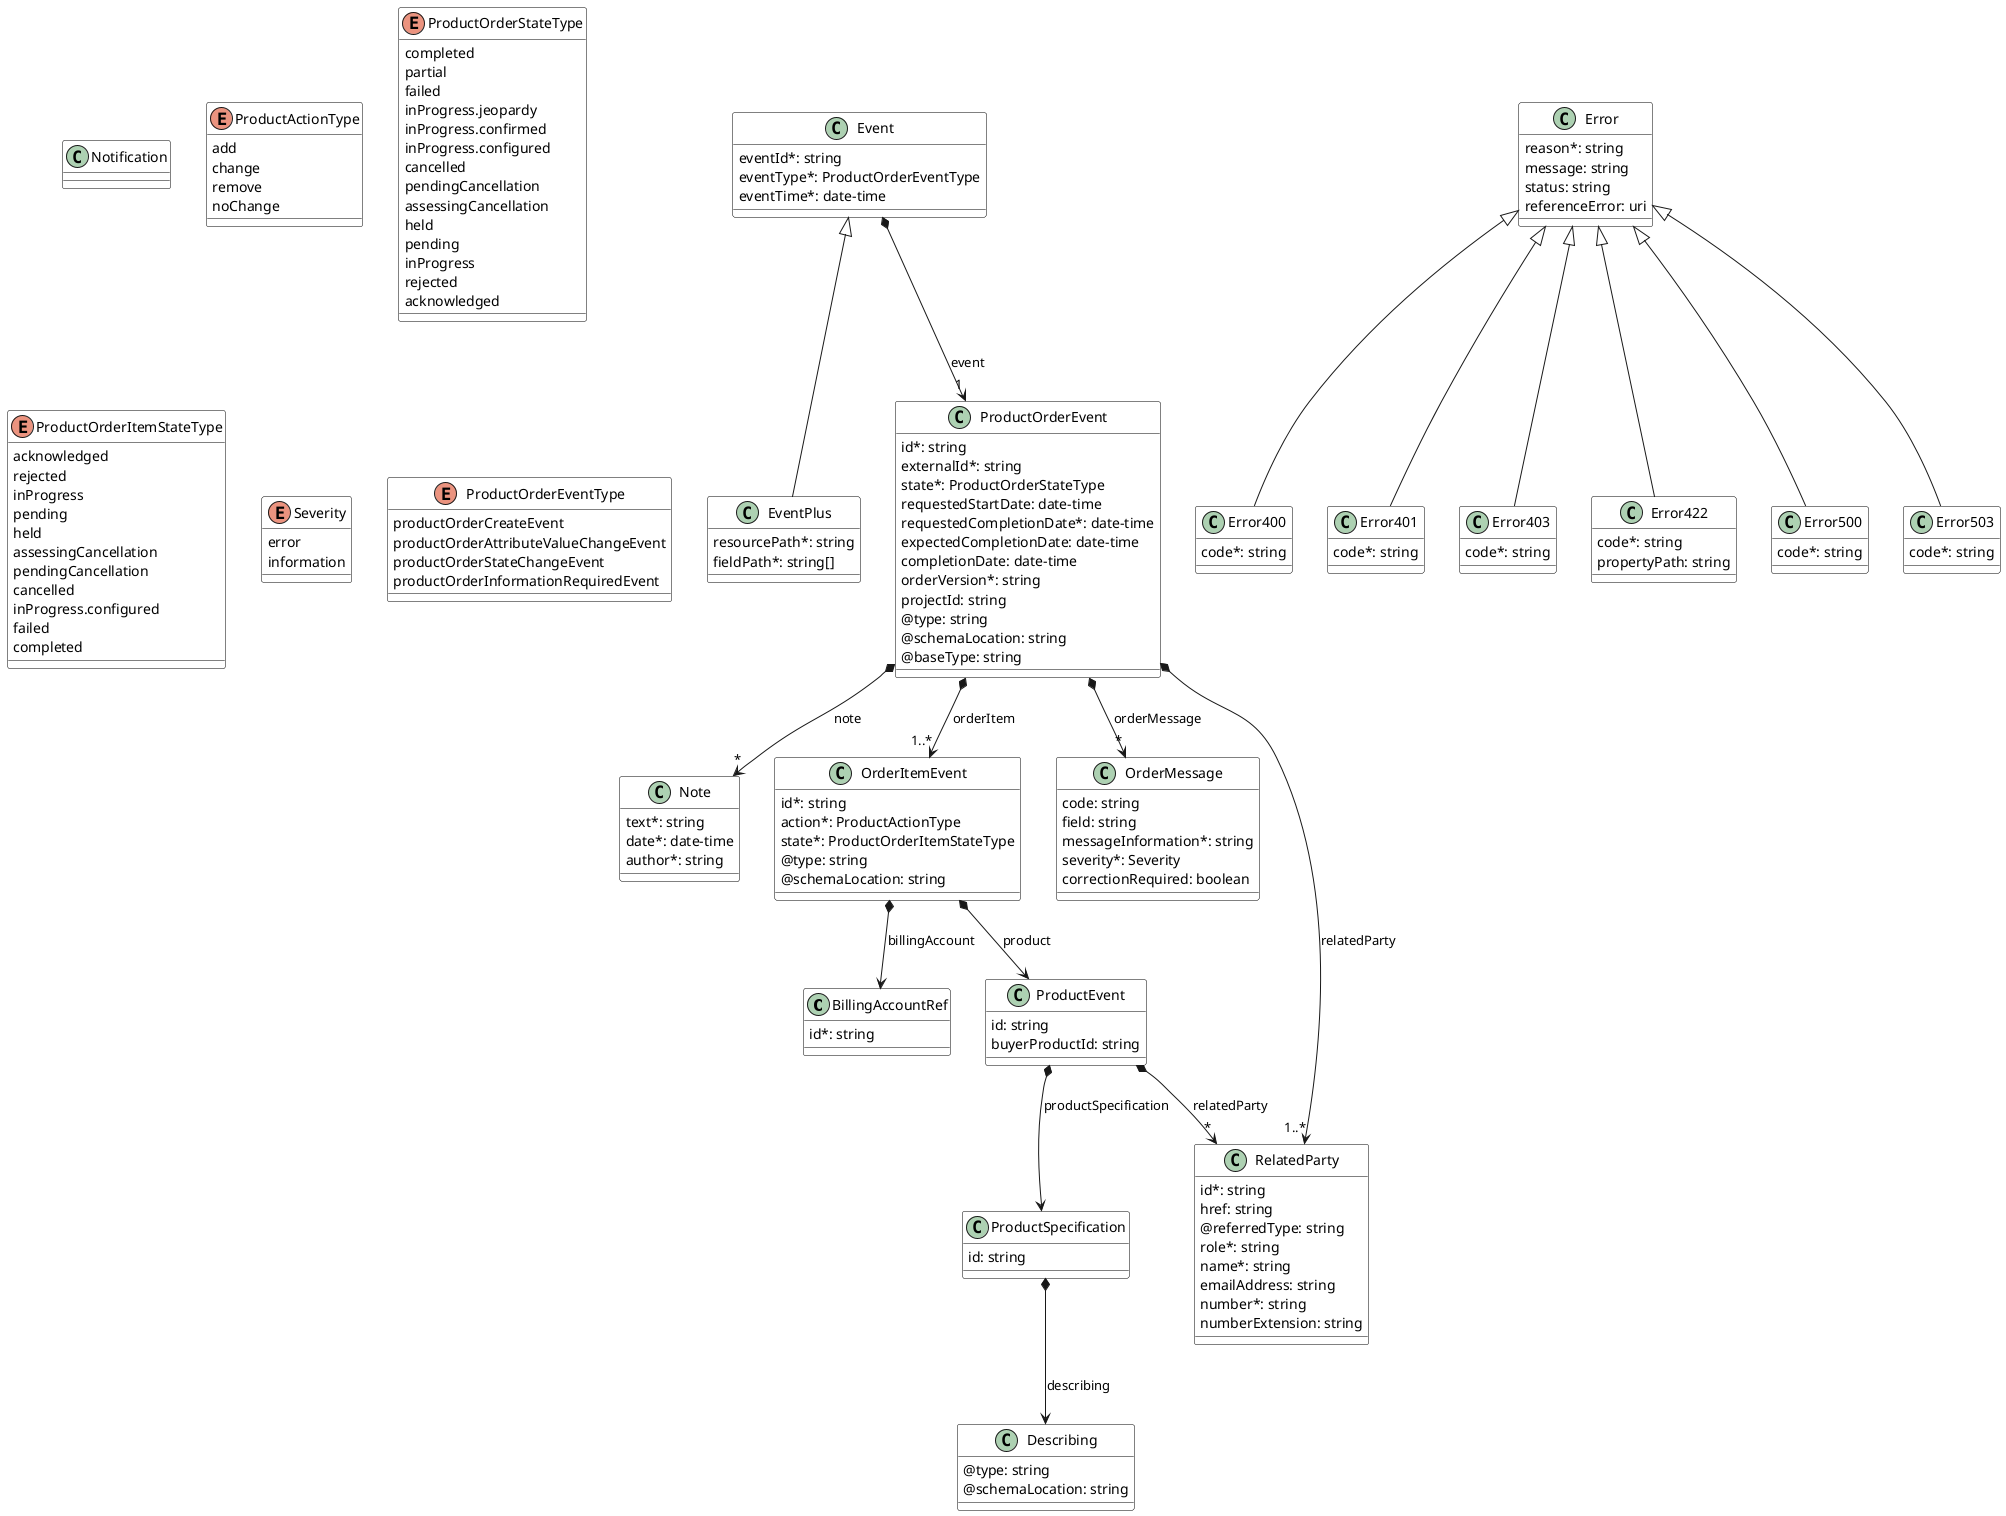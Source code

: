 @startuml
skinparam {
    ClassBackgroundColor White
    ClassBorderColor Black
}

class BillingAccountRef {

    id*: string 
}



class Describing {

    @type: string 
    @schemaLocation: string 
}



class Error400 {

    code*: string 
}
Error <|-- Error400



class Error401 {

    code*: string 
}
Error <|-- Error401



class Error403 {

    code*: string 
}
Error <|-- Error403



class Error422 {

    code*: string 
    propertyPath: string 
}
Error <|-- Error422



class Error500 {

    code*: string 
}
Error <|-- Error500



class Error503 {

    code*: string 
}
Error <|-- Error503



class Error {

    reason*: string 
    message: string 
    status: string 
    referenceError: uri 
}



class EventPlus {

    resourcePath*: string 
    fieldPath*: string[] 
}
Event <|-- EventPlus



class Event {

    eventId*: string 
    eventType*: ProductOrderEventType 
    eventTime*: date-time 
}

Event *-->"1" ProductOrderEvent : event


class Note {

    text*: string 
    date*: date-time 
    author*: string 
}



class Notification {

}



class OrderItemEvent {

    id*: string 
    action*: ProductActionType 
    state*: ProductOrderItemStateType 
    @type: string 
    @schemaLocation: string 
}

OrderItemEvent *--> BillingAccountRef : billingAccount
OrderItemEvent *--> ProductEvent : product


class OrderMessage {

    code: string 
    field: string 
    messageInformation*: string 
    severity*: Severity 
    correctionRequired: boolean 
}



class ProductEvent {

    id: string 
    buyerProductId: string 
}

ProductEvent *--> ProductSpecification : productSpecification
ProductEvent *-->"*" RelatedParty : relatedParty


class ProductOrderEvent {

    id*: string 
    externalId*: string 
    state*: ProductOrderStateType 
    requestedStartDate: date-time 
    requestedCompletionDate*: date-time 
    expectedCompletionDate: date-time 
    completionDate: date-time 
    orderVersion*: string 
    projectId: string 
    @type: string 
    @schemaLocation: string 
    @baseType: string 
}

ProductOrderEvent *-->"1..*" RelatedParty : relatedParty
ProductOrderEvent *-->"*" Note : note
ProductOrderEvent *-->"1..*" OrderItemEvent : orderItem
ProductOrderEvent *-->"*" OrderMessage : orderMessage


class ProductSpecification {

    id: string 
}

ProductSpecification *--> Describing : describing


class RelatedParty {

    id*: string 
    href: string 
    @referredType: string 
    role*: string 
    name*: string 
    emailAddress: string 
    number*: string 
    numberExtension: string 
}



enum ProductActionType {

    add
    change
    remove
    noChange
}
enum ProductOrderStateType {

    completed
    partial
    failed
    inProgress.jeopardy
    inProgress.confirmed
    inProgress.configured
    cancelled
    pendingCancellation
    assessingCancellation
    held
    pending
    inProgress
    rejected
    acknowledged
}
enum ProductOrderItemStateType {

    acknowledged
    rejected
    inProgress
    pending
    held
    assessingCancellation
    pendingCancellation
    cancelled
    inProgress.configured
    failed
    completed
}
enum Severity {

    error
    information
}
enum ProductOrderEventType {

    productOrderCreateEvent
    productOrderAttributeValueChangeEvent
    productOrderStateChangeEvent
    productOrderInformationRequiredEvent
}
@enduml

